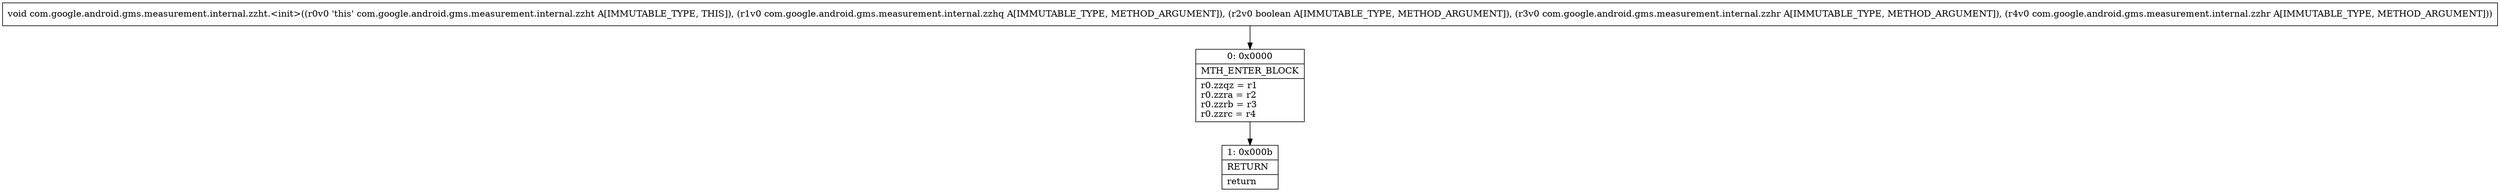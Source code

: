 digraph "CFG forcom.google.android.gms.measurement.internal.zzht.\<init\>(Lcom\/google\/android\/gms\/measurement\/internal\/zzhq;ZLcom\/google\/android\/gms\/measurement\/internal\/zzhr;Lcom\/google\/android\/gms\/measurement\/internal\/zzhr;)V" {
Node_0 [shape=record,label="{0\:\ 0x0000|MTH_ENTER_BLOCK\l|r0.zzqz = r1\lr0.zzra = r2\lr0.zzrb = r3\lr0.zzrc = r4\l}"];
Node_1 [shape=record,label="{1\:\ 0x000b|RETURN\l|return\l}"];
MethodNode[shape=record,label="{void com.google.android.gms.measurement.internal.zzht.\<init\>((r0v0 'this' com.google.android.gms.measurement.internal.zzht A[IMMUTABLE_TYPE, THIS]), (r1v0 com.google.android.gms.measurement.internal.zzhq A[IMMUTABLE_TYPE, METHOD_ARGUMENT]), (r2v0 boolean A[IMMUTABLE_TYPE, METHOD_ARGUMENT]), (r3v0 com.google.android.gms.measurement.internal.zzhr A[IMMUTABLE_TYPE, METHOD_ARGUMENT]), (r4v0 com.google.android.gms.measurement.internal.zzhr A[IMMUTABLE_TYPE, METHOD_ARGUMENT])) }"];
MethodNode -> Node_0;
Node_0 -> Node_1;
}

